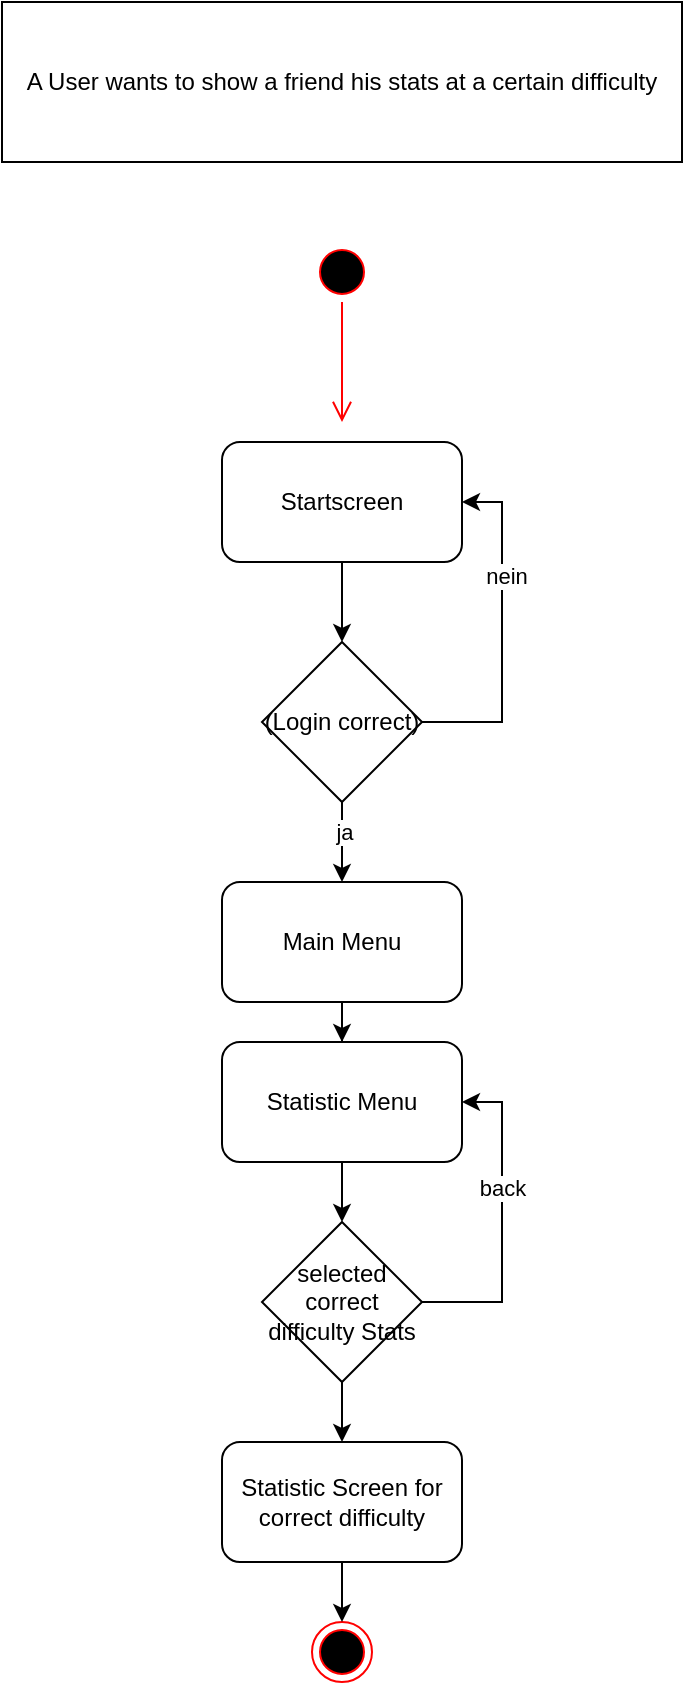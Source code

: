 <mxfile version="17.2.4" type="device"><diagram id="NrOlTOI7R6e31DhB1EB5" name="Page-1"><mxGraphModel dx="1673" dy="887" grid="1" gridSize="10" guides="1" tooltips="1" connect="1" arrows="1" fold="1" page="1" pageScale="1" pageWidth="1169" pageHeight="827" math="0" shadow="0"><root><mxCell id="0"/><mxCell id="1" parent="0"/><mxCell id="6-Hbqfm36Dcn8oy--Jha-1" value="A User wants to show a friend his stats at a certain difficulty" style="rounded=0;whiteSpace=wrap;html=1;" vertex="1" parent="1"><mxGeometry x="350" y="80" width="340" height="80" as="geometry"/></mxCell><mxCell id="6-Hbqfm36Dcn8oy--Jha-2" value="" style="ellipse;html=1;shape=startState;fillColor=#000000;strokeColor=#ff0000;" vertex="1" parent="1"><mxGeometry x="505" y="200" width="30" height="30" as="geometry"/></mxCell><mxCell id="6-Hbqfm36Dcn8oy--Jha-3" value="" style="edgeStyle=orthogonalEdgeStyle;html=1;verticalAlign=bottom;endArrow=open;endSize=8;strokeColor=#ff0000;rounded=0;" edge="1" source="6-Hbqfm36Dcn8oy--Jha-2" parent="1"><mxGeometry relative="1" as="geometry"><mxPoint x="520" y="290" as="targetPoint"/></mxGeometry></mxCell><mxCell id="6-Hbqfm36Dcn8oy--Jha-4" value="" style="ellipse;html=1;shape=endState;fillColor=#000000;strokeColor=#ff0000;" vertex="1" parent="1"><mxGeometry x="505" y="890" width="30" height="30" as="geometry"/></mxCell><mxCell id="6-Hbqfm36Dcn8oy--Jha-7" style="edgeStyle=orthogonalEdgeStyle;rounded=0;orthogonalLoop=1;jettySize=auto;html=1;" edge="1" parent="1" source="6-Hbqfm36Dcn8oy--Jha-5" target="6-Hbqfm36Dcn8oy--Jha-6"><mxGeometry relative="1" as="geometry"/></mxCell><mxCell id="6-Hbqfm36Dcn8oy--Jha-5" value="Startscreen" style="rounded=1;whiteSpace=wrap;html=1;" vertex="1" parent="1"><mxGeometry x="460" y="300" width="120" height="60" as="geometry"/></mxCell><mxCell id="6-Hbqfm36Dcn8oy--Jha-8" style="edgeStyle=orthogonalEdgeStyle;rounded=0;orthogonalLoop=1;jettySize=auto;html=1;entryX=1;entryY=0.5;entryDx=0;entryDy=0;" edge="1" parent="1" source="6-Hbqfm36Dcn8oy--Jha-6" target="6-Hbqfm36Dcn8oy--Jha-5"><mxGeometry relative="1" as="geometry"><Array as="points"><mxPoint x="600" y="440"/><mxPoint x="600" y="330"/></Array></mxGeometry></mxCell><mxCell id="6-Hbqfm36Dcn8oy--Jha-11" value="nein" style="edgeLabel;html=1;align=center;verticalAlign=middle;resizable=0;points=[];" vertex="1" connectable="0" parent="6-Hbqfm36Dcn8oy--Jha-8"><mxGeometry x="0.329" y="-2" relative="1" as="geometry"><mxPoint as="offset"/></mxGeometry></mxCell><mxCell id="6-Hbqfm36Dcn8oy--Jha-10" style="edgeStyle=orthogonalEdgeStyle;rounded=0;orthogonalLoop=1;jettySize=auto;html=1;" edge="1" parent="1" source="6-Hbqfm36Dcn8oy--Jha-6" target="6-Hbqfm36Dcn8oy--Jha-9"><mxGeometry relative="1" as="geometry"/></mxCell><mxCell id="6-Hbqfm36Dcn8oy--Jha-12" value="ja" style="edgeLabel;html=1;align=center;verticalAlign=middle;resizable=0;points=[];" vertex="1" connectable="0" parent="6-Hbqfm36Dcn8oy--Jha-10"><mxGeometry x="-0.24" y="1" relative="1" as="geometry"><mxPoint as="offset"/></mxGeometry></mxCell><mxCell id="6-Hbqfm36Dcn8oy--Jha-6" value="(Login correct)" style="rhombus;whiteSpace=wrap;html=1;" vertex="1" parent="1"><mxGeometry x="480" y="400" width="80" height="80" as="geometry"/></mxCell><mxCell id="6-Hbqfm36Dcn8oy--Jha-14" style="edgeStyle=orthogonalEdgeStyle;rounded=0;orthogonalLoop=1;jettySize=auto;html=1;entryX=0.5;entryY=0;entryDx=0;entryDy=0;" edge="1" parent="1" source="6-Hbqfm36Dcn8oy--Jha-9" target="6-Hbqfm36Dcn8oy--Jha-13"><mxGeometry relative="1" as="geometry"/></mxCell><mxCell id="6-Hbqfm36Dcn8oy--Jha-9" value="Main Menu" style="rounded=1;whiteSpace=wrap;html=1;" vertex="1" parent="1"><mxGeometry x="460" y="520" width="120" height="60" as="geometry"/></mxCell><mxCell id="6-Hbqfm36Dcn8oy--Jha-18" style="edgeStyle=orthogonalEdgeStyle;rounded=0;orthogonalLoop=1;jettySize=auto;html=1;" edge="1" parent="1" source="6-Hbqfm36Dcn8oy--Jha-13" target="6-Hbqfm36Dcn8oy--Jha-16"><mxGeometry relative="1" as="geometry"/></mxCell><mxCell id="6-Hbqfm36Dcn8oy--Jha-13" value="Statistic Menu" style="rounded=1;whiteSpace=wrap;html=1;" vertex="1" parent="1"><mxGeometry x="460" y="600" width="120" height="60" as="geometry"/></mxCell><mxCell id="6-Hbqfm36Dcn8oy--Jha-20" style="edgeStyle=orthogonalEdgeStyle;rounded=0;orthogonalLoop=1;jettySize=auto;html=1;entryX=1;entryY=0.5;entryDx=0;entryDy=0;" edge="1" parent="1" source="6-Hbqfm36Dcn8oy--Jha-16" target="6-Hbqfm36Dcn8oy--Jha-13"><mxGeometry relative="1" as="geometry"><Array as="points"><mxPoint x="600" y="730"/><mxPoint x="600" y="630"/></Array></mxGeometry></mxCell><mxCell id="6-Hbqfm36Dcn8oy--Jha-21" value="back" style="edgeLabel;html=1;align=center;verticalAlign=middle;resizable=0;points=[];" vertex="1" connectable="0" parent="6-Hbqfm36Dcn8oy--Jha-20"><mxGeometry x="0.22" relative="1" as="geometry"><mxPoint as="offset"/></mxGeometry></mxCell><mxCell id="6-Hbqfm36Dcn8oy--Jha-23" style="edgeStyle=orthogonalEdgeStyle;rounded=0;orthogonalLoop=1;jettySize=auto;html=1;" edge="1" parent="1" source="6-Hbqfm36Dcn8oy--Jha-16" target="6-Hbqfm36Dcn8oy--Jha-22"><mxGeometry relative="1" as="geometry"/></mxCell><mxCell id="6-Hbqfm36Dcn8oy--Jha-16" value="selected correct difficulty Stats" style="rhombus;whiteSpace=wrap;html=1;" vertex="1" parent="1"><mxGeometry x="480" y="690" width="80" height="80" as="geometry"/></mxCell><mxCell id="6-Hbqfm36Dcn8oy--Jha-24" style="edgeStyle=orthogonalEdgeStyle;rounded=0;orthogonalLoop=1;jettySize=auto;html=1;entryX=0.5;entryY=0;entryDx=0;entryDy=0;" edge="1" parent="1" source="6-Hbqfm36Dcn8oy--Jha-22" target="6-Hbqfm36Dcn8oy--Jha-4"><mxGeometry relative="1" as="geometry"/></mxCell><mxCell id="6-Hbqfm36Dcn8oy--Jha-22" value="Statistic Screen for correct difficulty" style="rounded=1;whiteSpace=wrap;html=1;" vertex="1" parent="1"><mxGeometry x="460" y="800" width="120" height="60" as="geometry"/></mxCell></root></mxGraphModel></diagram></mxfile>